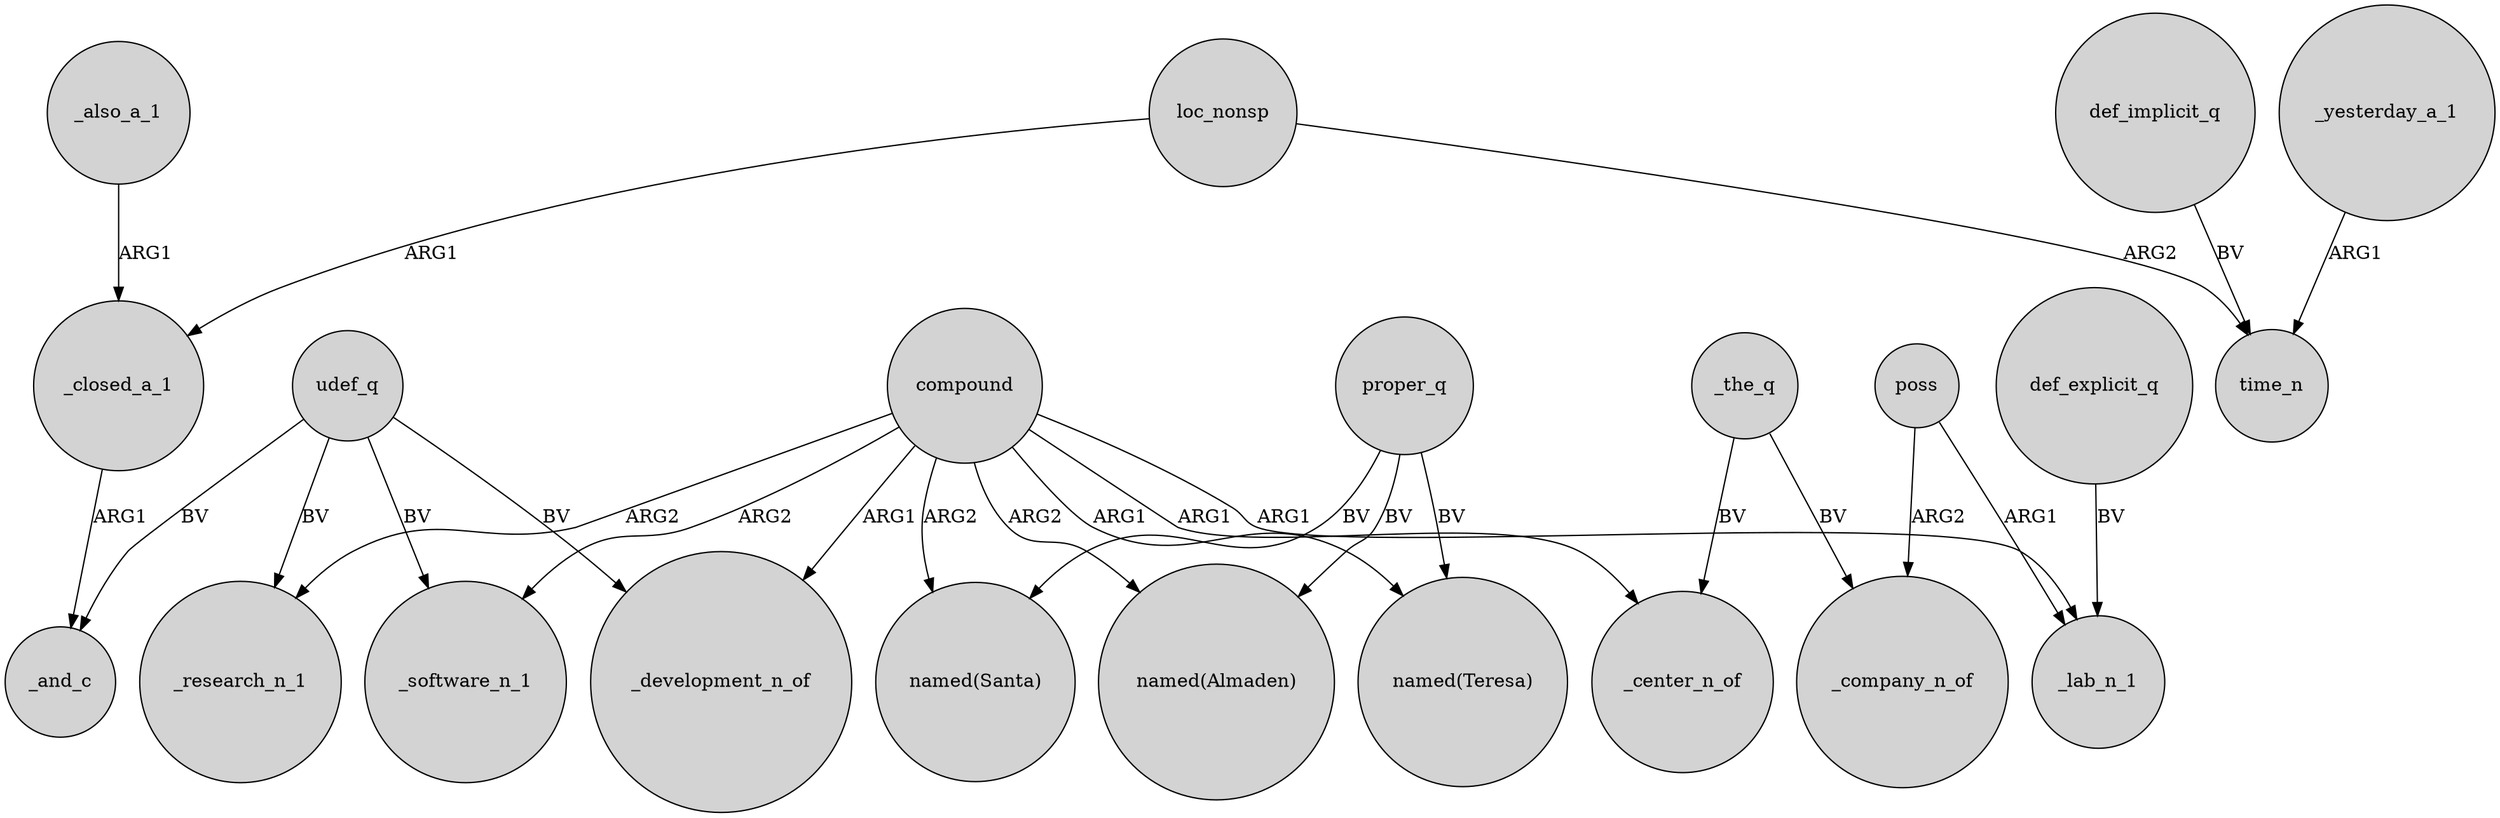 digraph {
	node [shape=circle style=filled]
	udef_q -> _software_n_1 [label=BV]
	_the_q -> _center_n_of [label=BV]
	_yesterday_a_1 -> time_n [label=ARG1]
	_also_a_1 -> _closed_a_1 [label=ARG1]
	udef_q -> _research_n_1 [label=BV]
	_closed_a_1 -> _and_c [label=ARG1]
	compound -> "named(Santa)" [label=ARG2]
	compound -> _software_n_1 [label=ARG2]
	compound -> _development_n_of [label=ARG1]
	poss -> _lab_n_1 [label=ARG1]
	loc_nonsp -> time_n [label=ARG2]
	_the_q -> _company_n_of [label=BV]
	proper_q -> "named(Santa)" [label=BV]
	proper_q -> "named(Almaden)" [label=BV]
	proper_q -> "named(Teresa)" [label=BV]
	def_explicit_q -> _lab_n_1 [label=BV]
	compound -> "named(Teresa)" [label=ARG1]
	compound -> _center_n_of [label=ARG1]
	udef_q -> _development_n_of [label=BV]
	poss -> _company_n_of [label=ARG2]
	loc_nonsp -> _closed_a_1 [label=ARG1]
	udef_q -> _and_c [label=BV]
	compound -> _research_n_1 [label=ARG2]
	compound -> _lab_n_1 [label=ARG1]
	compound -> "named(Almaden)" [label=ARG2]
	def_implicit_q -> time_n [label=BV]
}
